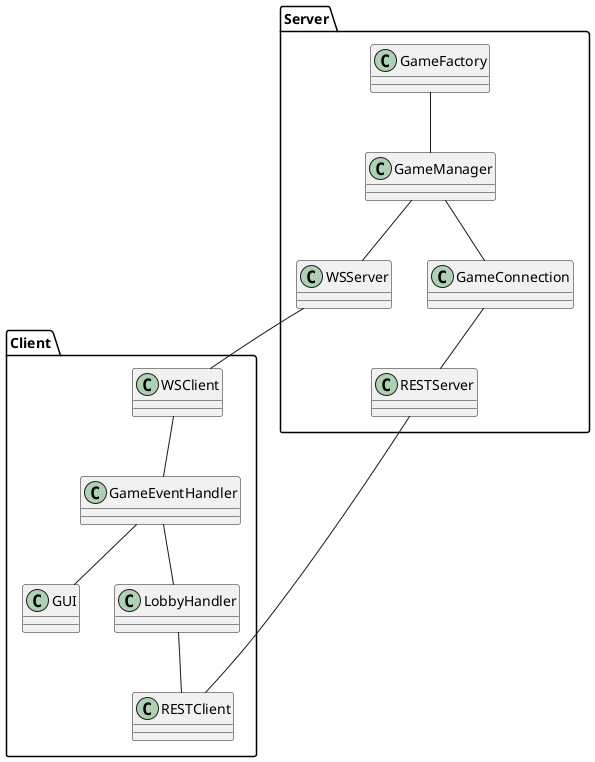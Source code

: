 @startuml
package Server{
class GameFactory {

}
class GameManager {

}
class WSServer {

}
class GameConnection {

}
class RESTServer {

}
}
package Client{
class RESTClient {

}
class WSClient {

}
class GameEventHandler {

}
class GUI {

}
class LobbyHandler {

}
}

GameFactory -- GameManager
GameManager -- WSServer
GameManager -- GameConnection
GameConnection -- RESTServer
RESTClient -- RESTServer
WSServer -- WSClient
WSClient -- GameEventHandler
GameEventHandler -- GUI
GameEventHandler -- LobbyHandler
LobbyHandler -- RESTClient



@enduml

